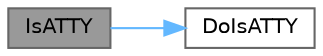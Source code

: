 digraph "IsATTY"
{
 // LATEX_PDF_SIZE
  bgcolor="transparent";
  edge [fontname=Helvetica,fontsize=10,labelfontname=Helvetica,labelfontsize=10];
  node [fontname=Helvetica,fontsize=10,shape=box,height=0.2,width=0.4];
  rankdir="LR";
  Node1 [id="Node000001",label="IsATTY",height=0.2,width=0.4,color="gray40", fillcolor="grey60", style="filled", fontcolor="black",tooltip=" "];
  Node1 -> Node2 [id="edge1_Node000001_Node000002",color="steelblue1",style="solid",tooltip=" "];
  Node2 [id="Node000002",label="DoIsATTY",height=0.2,width=0.4,color="grey40", fillcolor="white", style="filled",URL="$namespacetesting_1_1internal_1_1posix.html#a7bb80f2bc4f275c81e6cd64508633e37",tooltip=" "];
}
